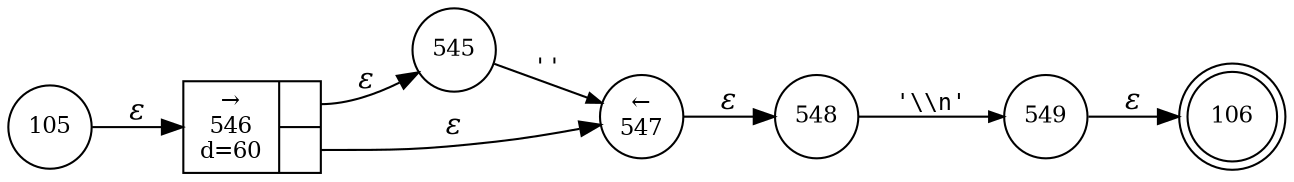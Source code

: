 digraph ATN {
rankdir=LR;
s106[fontsize=11, label="106", shape=doublecircle, fixedsize=true, width=.6];
s545[fontsize=11,label="545", shape=circle, fixedsize=true, width=.55, peripheries=1];
s546[fontsize=11,label="{&rarr;\n546\nd=60|{<p0>|<p1>}}", shape=record, fixedsize=false, peripheries=1];
s547[fontsize=11,label="&larr;\n547", shape=circle, fixedsize=true, width=.55, peripheries=1];
s548[fontsize=11,label="548", shape=circle, fixedsize=true, width=.55, peripheries=1];
s549[fontsize=11,label="549", shape=circle, fixedsize=true, width=.55, peripheries=1];
s105[fontsize=11,label="105", shape=circle, fixedsize=true, width=.55, peripheries=1];
s105 -> s546 [fontname="Times-Italic", label="&epsilon;"];
s546:p0 -> s545 [fontname="Times-Italic", label="&epsilon;"];
s546:p1 -> s547 [fontname="Times-Italic", label="&epsilon;"];
s545 -> s547 [fontsize=11, fontname="Courier", arrowsize=.7, label = "''", arrowhead = normal];
s547 -> s548 [fontname="Times-Italic", label="&epsilon;"];
s548 -> s549 [fontsize=11, fontname="Courier", arrowsize=.7, label = "'\\\\n'", arrowhead = normal];
s549 -> s106 [fontname="Times-Italic", label="&epsilon;"];
}